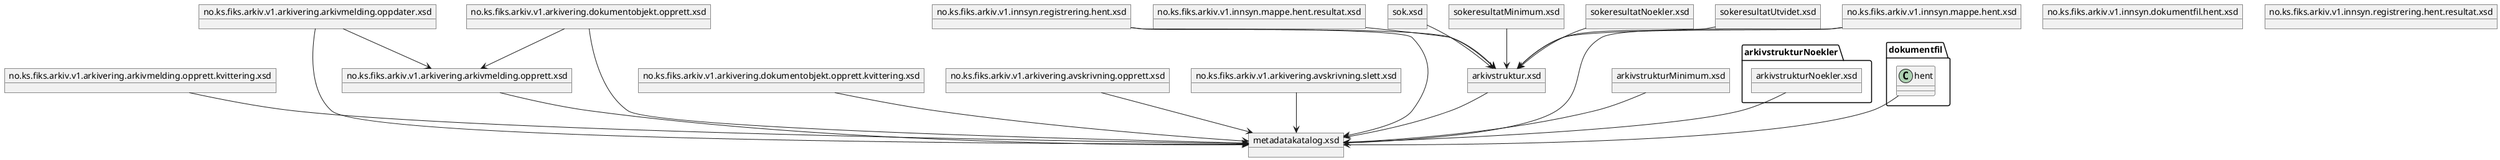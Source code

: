 @startuml
object "no.ks.fiks.arkiv.v1.arkivering.arkivmelding.opprett.xsd" as arkivmeldingOpprett
object "no.ks.fiks.arkiv.v1.arkivering.arkivmelding.opprett.kvittering.xsd" as arkivmeldingOpprettKvittering
object "no.ks.fiks.arkiv.v1.arkivering.arkivmelding.oppdater.xsd" as arkivmeldingOppdater
object "no.ks.fiks.arkiv.v1.arkivering.dokumentobjekt.opprett.xsd" as dokumentobjektOpprett
object "no.ks.fiks.arkiv.v1.arkivering.dokumentobjekt.opprett.kvittering.xsd" as dokumentobjektOpprettKvittering
object "no.ks.fiks.arkiv.v1.arkivering.avskrivning.opprett.xsd" as avskrivningOpprett
object "no.ks.fiks.arkiv.v1.arkivering.avskrivning.slett.xsd" as avskrivningSlett
object "arkivstruktur.xsd" as arkivstruktur
object "arkivstrukturMinimum.xsd" as arkivstrukturMinimum
object "metadatakatalog.xsd" as metadatakatalog
object arkivstrukturNoekler.xsd
object "no.ks.fiks.arkiv.v1.innsyn.dokumentfil.hent.xsd" as dokumentfilHent
object "no.ks.fiks.arkiv.v1.innsyn.registrering.hent.xsd" as registreringHent
object "no.ks.fiks.arkiv.v1.innsyn.registrering.hent.resultat.xsd" as registreringHentResultat
object "no.ks.fiks.arkiv.v1.innsyn.mappe.hent.xsd" as mappeHent
object "no.ks.fiks.arkiv.v1.innsyn.mappe.hent.resultat.xsd" as mappeHentResultat
object "sok.xsd" as sok
object "sokeresultatMinimum.xsd" as sokeresultatMinimum
object "sokeresultatNoekler.xsd" as sokeresultatNoekler
object "sokeresultatUtvidet.xsd" as sokeresultatUtvidet


arkivmeldingOpprett --> metadatakatalog
arkivmeldingOpprettKvittering --> metadatakatalog
arkivmeldingOppdater --> arkivmeldingOpprett
arkivmeldingOppdater --> metadatakatalog
avskrivningOpprett --> metadatakatalog
avskrivningSlett --> metadatakatalog
dokumentobjektOpprett --> metadatakatalog
dokumentobjektOpprett --> arkivmeldingOpprett
dokumentobjektOpprettKvittering --> metadatakatalog
arkivstruktur --> metadatakatalog
arkivstrukturMinimum --> metadatakatalog
arkivstrukturNoekler.xsd --> metadatakatalog
dokumentfil.hent --> metadatakatalog
registreringHent --> arkivstruktur
registreringHent --> metadatakatalog
mappeHent --> arkivstruktur
mappeHent --> metadatakatalog
sok --> arkivstruktur
mappeHentResultat --> arkivstruktur
sokeresultatMinimum --> arkivstruktur
sokeresultatNoekler --> arkivstruktur
sokeresultatUtvidet --> arkivstruktur

@enduml